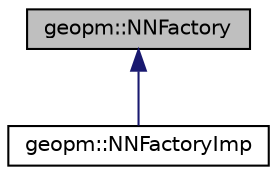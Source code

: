 digraph "geopm::NNFactory"
{
 // LATEX_PDF_SIZE
  edge [fontname="Helvetica",fontsize="10",labelfontname="Helvetica",labelfontsize="10"];
  node [fontname="Helvetica",fontsize="10",shape=record];
  Node1 [label="geopm::NNFactory",height=0.2,width=0.4,color="black", fillcolor="grey75", style="filled", fontcolor="black",tooltip="Class to generate objects related to feed-forward neural nets, i.e. TensorOneD, TensorTwoD,..."];
  Node1 -> Node2 [dir="back",color="midnightblue",fontsize="10",style="solid",fontname="Helvetica"];
  Node2 [label="geopm::NNFactoryImp",height=0.2,width=0.4,color="black", fillcolor="white", style="filled",URL="$classgeopm_1_1_n_n_factory_imp.html",tooltip=" "];
}
